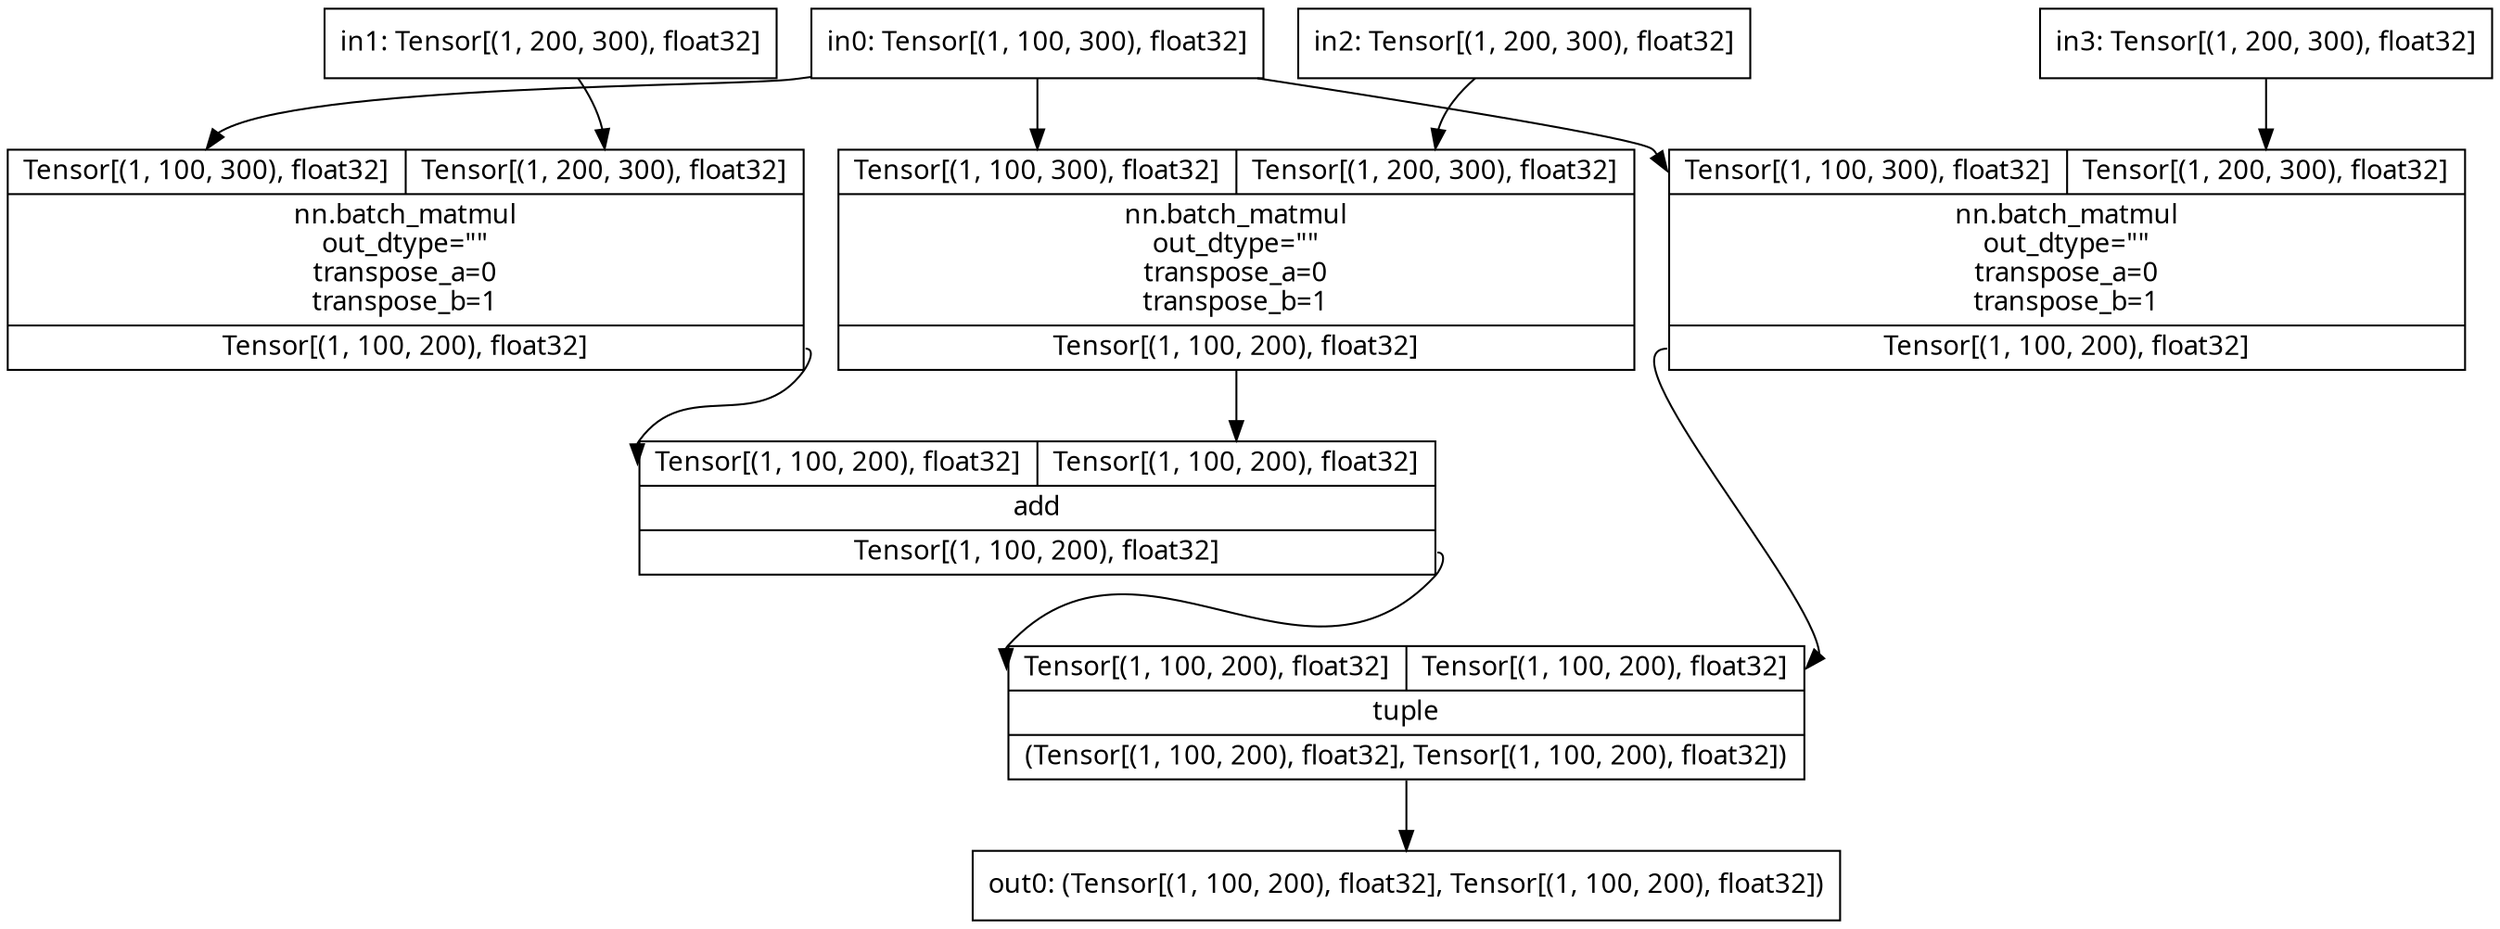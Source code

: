 digraph code {
	node [fontname="Linux Biolinum O" shape=record]
	in0 [label="in0: Tensor[(1, 100, 300), float32]"]
	in1 [label="in1: Tensor[(1, 200, 300), float32]"]
	opr0 [label="{{<i0>Tensor[(1, 100, 300), float32]|<i1>Tensor[(1, 200, 300), float32]}|nn.batch_matmul\nout_dtype=\"\"\ntranspose_a=0\ntranspose_b=1|{<o0>Tensor[(1, 100, 200), float32]}}"]
	in0 -> opr0:i0
	in1 -> opr0:i1
	in2 [label="in2: Tensor[(1, 200, 300), float32]"]
	opr1 [label="{{<i0>Tensor[(1, 100, 300), float32]|<i1>Tensor[(1, 200, 300), float32]}|nn.batch_matmul\nout_dtype=\"\"\ntranspose_a=0\ntranspose_b=1|{<o0>Tensor[(1, 100, 200), float32]}}"]
	in0 -> opr1:i0
	in2 -> opr1:i1
	opr2 [label="{{<i0>Tensor[(1, 100, 200), float32]|<i1>Tensor[(1, 100, 200), float32]}|add\n|{<o0>Tensor[(1, 100, 200), float32]}}"]
	opr0:o0 -> opr2:i0
	opr1:o0 -> opr2:i1
	in3 [label="in3: Tensor[(1, 200, 300), float32]"]
	opr3 [label="{{<i0>Tensor[(1, 100, 300), float32]|<i1>Tensor[(1, 200, 300), float32]}|nn.batch_matmul\nout_dtype=\"\"\ntranspose_a=0\ntranspose_b=1|{<o0>Tensor[(1, 100, 200), float32]}}"]
	in0 -> opr3:i0
	in3 -> opr3:i1
	opr4 [label="{{<i0>Tensor[(1, 100, 200), float32]|<i1>Tensor[(1, 100, 200), float32]}|tuple\n|{<o0>(Tensor[(1, 100, 200), float32], Tensor[(1, 100, 200), float32])}}"]
	opr2:o0 -> opr4:i0
	opr3:o0 -> opr4:i1
	out0 [label="out0: (Tensor[(1, 100, 200), float32], Tensor[(1, 100, 200), float32])"]
	opr4:o0 -> out0
}
